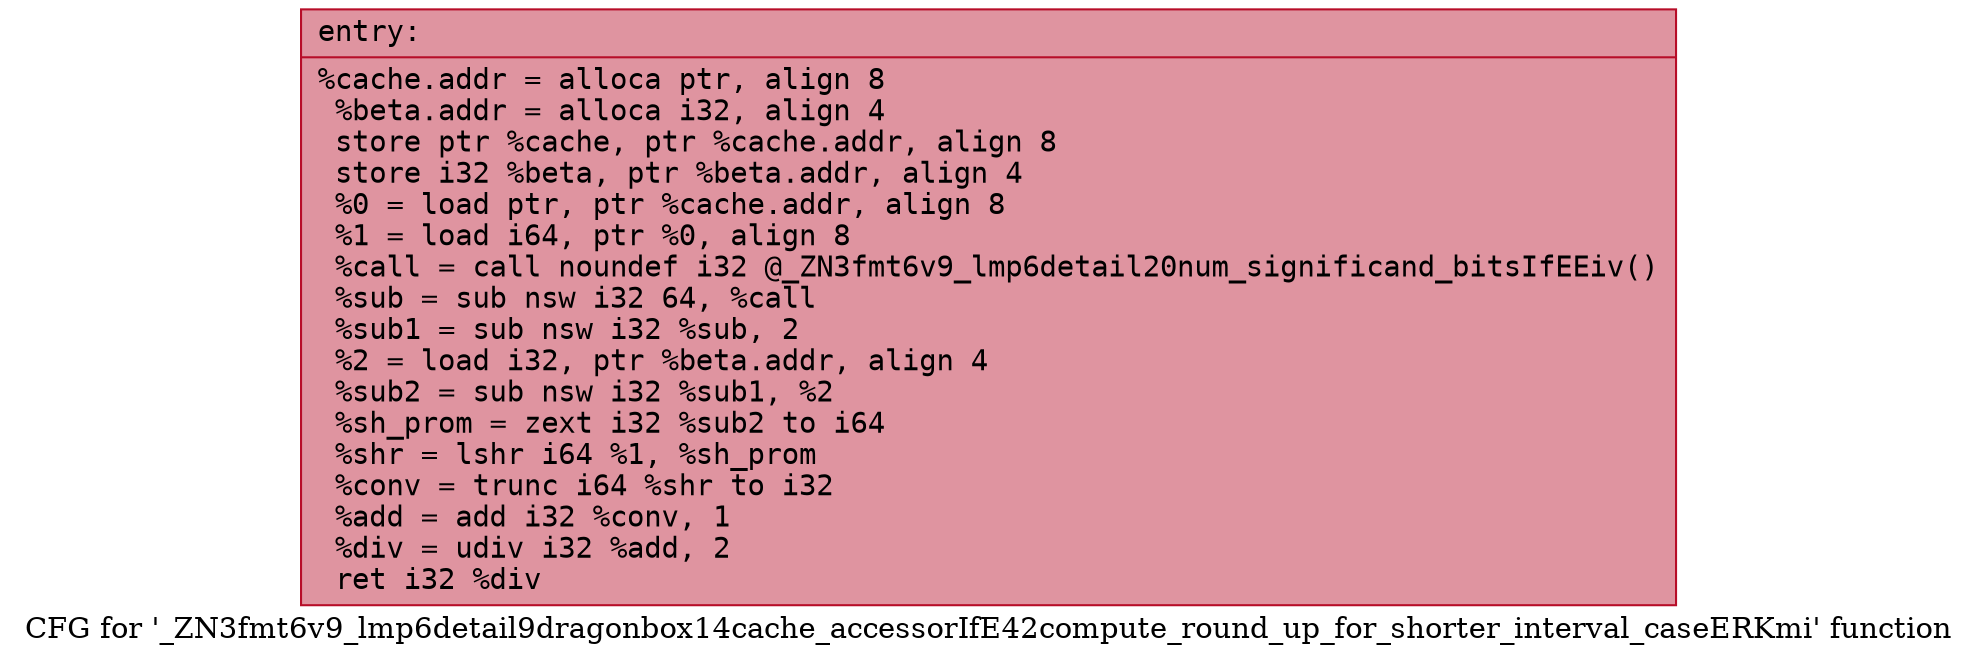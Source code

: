 digraph "CFG for '_ZN3fmt6v9_lmp6detail9dragonbox14cache_accessorIfE42compute_round_up_for_shorter_interval_caseERKmi' function" {
	label="CFG for '_ZN3fmt6v9_lmp6detail9dragonbox14cache_accessorIfE42compute_round_up_for_shorter_interval_caseERKmi' function";

	Node0x55fec37421f0 [shape=record,color="#b70d28ff", style=filled, fillcolor="#b70d2870" fontname="Courier",label="{entry:\l|  %cache.addr = alloca ptr, align 8\l  %beta.addr = alloca i32, align 4\l  store ptr %cache, ptr %cache.addr, align 8\l  store i32 %beta, ptr %beta.addr, align 4\l  %0 = load ptr, ptr %cache.addr, align 8\l  %1 = load i64, ptr %0, align 8\l  %call = call noundef i32 @_ZN3fmt6v9_lmp6detail20num_significand_bitsIfEEiv()\l  %sub = sub nsw i32 64, %call\l  %sub1 = sub nsw i32 %sub, 2\l  %2 = load i32, ptr %beta.addr, align 4\l  %sub2 = sub nsw i32 %sub1, %2\l  %sh_prom = zext i32 %sub2 to i64\l  %shr = lshr i64 %1, %sh_prom\l  %conv = trunc i64 %shr to i32\l  %add = add i32 %conv, 1\l  %div = udiv i32 %add, 2\l  ret i32 %div\l}"];
}
